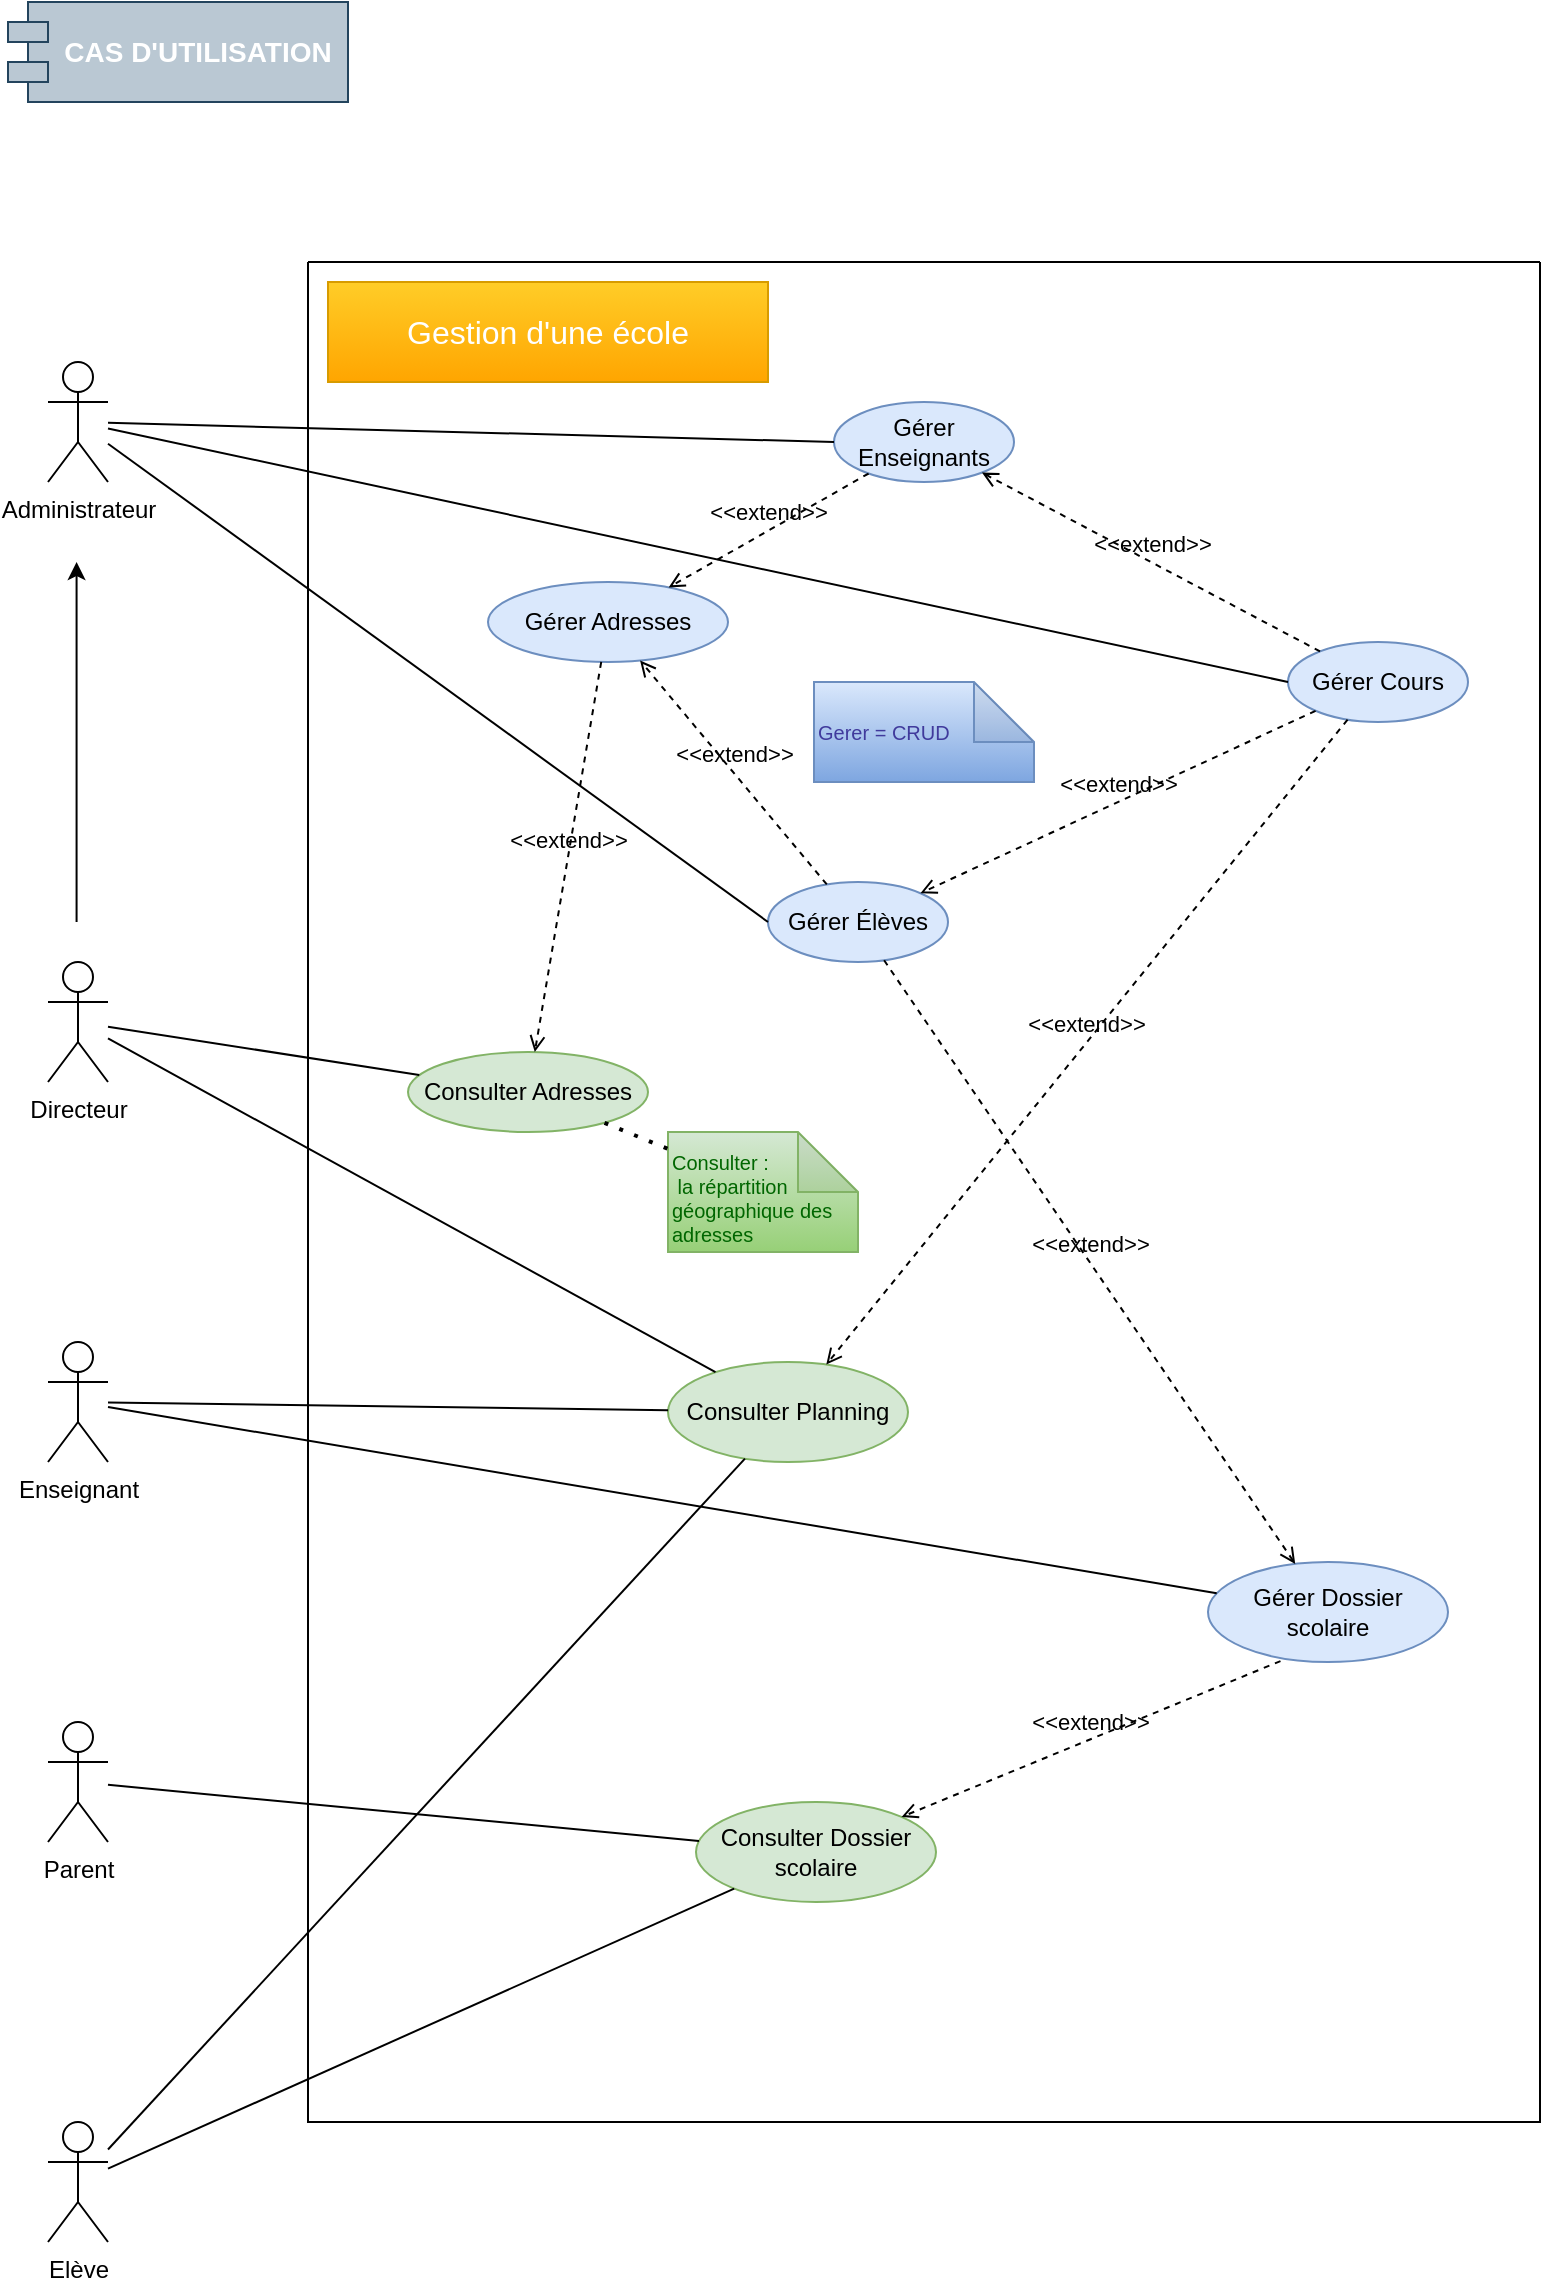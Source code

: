 <mxfile version="24.7.6">
  <diagram name="Page-1" id="xSsWnWOYuInUAKU0IP5L">
    <mxGraphModel dx="1049" dy="552" grid="1" gridSize="10" guides="1" tooltips="1" connect="1" arrows="1" fold="1" page="1" pageScale="1" pageWidth="827" pageHeight="1169" math="0" shadow="0">
      <root>
        <mxCell id="0" />
        <mxCell id="1" parent="0" />
        <mxCell id="7M7bJ6c1Jg54Ehi1CCmJ-1" value="Administrateur" style="shape=umlActor;verticalLabelPosition=bottom;verticalAlign=top;html=1;" parent="1" vertex="1">
          <mxGeometry x="30" y="190" width="30" height="60" as="geometry" />
        </mxCell>
        <mxCell id="7M7bJ6c1Jg54Ehi1CCmJ-2" value="&lt;div style=&quot;font-size: 14px;&quot;&gt;&lt;span style=&quot;background-color: initial;&quot;&gt;CAS D&#39;UTILISATION&lt;/span&gt;&lt;br&gt;&lt;/div&gt;" style="shape=module;align=left;spacingLeft=20;align=center;verticalAlign=middle;whiteSpace=wrap;html=1;fillColor=#bac8d3;strokeColor=#23445d;fontStyle=1;fontColor=#ffffff;fontSize=14;" parent="1" vertex="1">
          <mxGeometry x="10" y="10" width="170" height="50" as="geometry" />
        </mxCell>
        <mxCell id="LzV69qebvS1yH9auH7Qv-1" value="" style="swimlane;startSize=0;fontSize=13;" parent="1" vertex="1">
          <mxGeometry x="160" y="140" width="616" height="930" as="geometry" />
        </mxCell>
        <mxCell id="LzV69qebvS1yH9auH7Qv-2" value="&lt;font style=&quot;font-size: 16px;&quot;&gt;Gestion d&#39;une école&lt;/font&gt;" style="html=1;whiteSpace=wrap;fontSize=16;fillColor=#ffcd28;gradientColor=#ffa500;strokeColor=#d79b00;fontColor=#ffffff;" parent="LzV69qebvS1yH9auH7Qv-1" vertex="1">
          <mxGeometry x="10" y="10" width="220" height="50" as="geometry" />
        </mxCell>
        <mxCell id="LzV69qebvS1yH9auH7Qv-5" value="Gérer Élèves" style="ellipse;whiteSpace=wrap;html=1;fillColor=#dae8fc;strokeColor=#6c8ebf;" parent="LzV69qebvS1yH9auH7Qv-1" vertex="1">
          <mxGeometry x="230" y="310" width="90" height="40" as="geometry" />
        </mxCell>
        <mxCell id="LzV69qebvS1yH9auH7Qv-6" value="Gérer Enseignants" style="ellipse;whiteSpace=wrap;html=1;fillColor=#dae8fc;strokeColor=#6c8ebf;" parent="LzV69qebvS1yH9auH7Qv-1" vertex="1">
          <mxGeometry x="263" y="70" width="90" height="40" as="geometry" />
        </mxCell>
        <mxCell id="LzV69qebvS1yH9auH7Qv-7" value="Gérer Cours" style="ellipse;whiteSpace=wrap;html=1;fillColor=#dae8fc;strokeColor=#6c8ebf;" parent="LzV69qebvS1yH9auH7Qv-1" vertex="1">
          <mxGeometry x="490" y="190" width="90" height="40" as="geometry" />
        </mxCell>
        <mxCell id="LzV69qebvS1yH9auH7Qv-24" value="Consulter Planning" style="ellipse;whiteSpace=wrap;html=1;fillColor=#d5e8d4;strokeColor=#82b366;" parent="LzV69qebvS1yH9auH7Qv-1" vertex="1">
          <mxGeometry x="180" y="550" width="120" height="50" as="geometry" />
        </mxCell>
        <mxCell id="LzV69qebvS1yH9auH7Qv-28" value="Gérer Adresses" style="ellipse;whiteSpace=wrap;html=1;fillColor=#dae8fc;strokeColor=#6c8ebf;" parent="LzV69qebvS1yH9auH7Qv-1" vertex="1">
          <mxGeometry x="90" y="160" width="120" height="40" as="geometry" />
        </mxCell>
        <mxCell id="LzV69qebvS1yH9auH7Qv-33" value="Consulter Adresses" style="ellipse;whiteSpace=wrap;html=1;fillColor=#d5e8d4;strokeColor=#82b366;" parent="LzV69qebvS1yH9auH7Qv-1" vertex="1">
          <mxGeometry x="50" y="395" width="120" height="40" as="geometry" />
        </mxCell>
        <mxCell id="LzV69qebvS1yH9auH7Qv-43" value="Consulter :&lt;br&gt;&amp;nbsp;la répartition géographique des adresses" style="shape=note;whiteSpace=wrap;html=1;backgroundOutline=1;darkOpacity=0.05;fillColor=#d5e8d4;strokeColor=#82b366;fontSize=10;align=left;verticalAlign=bottom;gradientColor=#97d077;fontColor=#006600;" parent="LzV69qebvS1yH9auH7Qv-1" vertex="1">
          <mxGeometry x="180" y="435" width="95" height="60" as="geometry" />
        </mxCell>
        <mxCell id="LzV69qebvS1yH9auH7Qv-44" value="" style="endArrow=none;dashed=1;html=1;dashPattern=1 3;strokeWidth=2;rounded=0;entryX=0.026;entryY=0.158;entryDx=0;entryDy=0;entryPerimeter=0;" parent="LzV69qebvS1yH9auH7Qv-1" source="LzV69qebvS1yH9auH7Qv-33" target="LzV69qebvS1yH9auH7Qv-43" edge="1">
          <mxGeometry width="50" height="50" relative="1" as="geometry">
            <mxPoint x="130" y="330" as="sourcePoint" />
            <mxPoint x="180" y="280" as="targetPoint" />
          </mxGeometry>
        </mxCell>
        <mxCell id="LzV69qebvS1yH9auH7Qv-72" value="Gerer = CRUD" style="shape=note;whiteSpace=wrap;html=1;backgroundOutline=1;darkOpacity=0.05;fillColor=#dae8fc;strokeColor=#6c8ebf;fontSize=10;align=left;verticalAlign=middle;gradientColor=#7ea6e0;fontColor=#403a9c;" parent="LzV69qebvS1yH9auH7Qv-1" vertex="1">
          <mxGeometry x="253" y="210" width="110" height="50" as="geometry" />
        </mxCell>
        <mxCell id="CR2xmAWn75q8aSXCvhUn-5" value="Consulter Dossier scolaire" style="ellipse;whiteSpace=wrap;html=1;fillColor=#d5e8d4;strokeColor=#82b366;" vertex="1" parent="LzV69qebvS1yH9auH7Qv-1">
          <mxGeometry x="194" y="770" width="120" height="50" as="geometry" />
        </mxCell>
        <mxCell id="CR2xmAWn75q8aSXCvhUn-8" value="Gérer Dossier scolaire" style="ellipse;whiteSpace=wrap;html=1;fillColor=#dae8fc;strokeColor=#6c8ebf;" vertex="1" parent="LzV69qebvS1yH9auH7Qv-1">
          <mxGeometry x="450" y="650" width="120" height="50" as="geometry" />
        </mxCell>
        <mxCell id="CR2xmAWn75q8aSXCvhUn-10" value="&amp;lt;&amp;lt;extend&amp;gt;&amp;gt;" style="html=1;verticalAlign=bottom;labelBackgroundColor=none;endArrow=open;endFill=0;dashed=1;rounded=0;exitX=0.302;exitY=0.991;exitDx=0;exitDy=0;exitPerimeter=0;" edge="1" parent="LzV69qebvS1yH9auH7Qv-1" source="CR2xmAWn75q8aSXCvhUn-8" target="CR2xmAWn75q8aSXCvhUn-5">
          <mxGeometry width="160" relative="1" as="geometry">
            <mxPoint x="350" y="710" as="sourcePoint" />
            <mxPoint x="510" y="710" as="targetPoint" />
          </mxGeometry>
        </mxCell>
        <mxCell id="CR2xmAWn75q8aSXCvhUn-11" value="&amp;lt;&amp;lt;extend&amp;gt;&amp;gt;" style="html=1;verticalAlign=bottom;labelBackgroundColor=none;endArrow=open;endFill=0;dashed=1;rounded=0;" edge="1" parent="LzV69qebvS1yH9auH7Qv-1" source="LzV69qebvS1yH9auH7Qv-5" target="CR2xmAWn75q8aSXCvhUn-8">
          <mxGeometry width="160" relative="1" as="geometry">
            <mxPoint x="320" y="350" as="sourcePoint" />
            <mxPoint x="480" y="350" as="targetPoint" />
          </mxGeometry>
        </mxCell>
        <mxCell id="CR2xmAWn75q8aSXCvhUn-12" value="&amp;lt;&amp;lt;extend&amp;gt;&amp;gt;" style="html=1;verticalAlign=bottom;labelBackgroundColor=none;endArrow=open;endFill=0;dashed=1;rounded=0;" edge="1" parent="LzV69qebvS1yH9auH7Qv-1" source="LzV69qebvS1yH9auH7Qv-6" target="LzV69qebvS1yH9auH7Qv-28">
          <mxGeometry width="160" relative="1" as="geometry">
            <mxPoint x="160" y="260" as="sourcePoint" />
            <mxPoint x="320" y="260" as="targetPoint" />
          </mxGeometry>
        </mxCell>
        <mxCell id="CR2xmAWn75q8aSXCvhUn-13" value="&amp;lt;&amp;lt;extend&amp;gt;&amp;gt;" style="html=1;verticalAlign=bottom;labelBackgroundColor=none;endArrow=open;endFill=0;dashed=1;rounded=0;" edge="1" parent="LzV69qebvS1yH9auH7Qv-1" source="LzV69qebvS1yH9auH7Qv-7" target="LzV69qebvS1yH9auH7Qv-6">
          <mxGeometry width="160" relative="1" as="geometry">
            <mxPoint x="290" y="116" as="sourcePoint" />
            <mxPoint x="190" y="173" as="targetPoint" />
          </mxGeometry>
        </mxCell>
        <mxCell id="CR2xmAWn75q8aSXCvhUn-14" value="&amp;lt;&amp;lt;extend&amp;gt;&amp;gt;" style="html=1;verticalAlign=bottom;labelBackgroundColor=none;endArrow=open;endFill=0;dashed=1;rounded=0;" edge="1" parent="LzV69qebvS1yH9auH7Qv-1" source="LzV69qebvS1yH9auH7Qv-7" target="LzV69qebvS1yH9auH7Qv-5">
          <mxGeometry width="160" relative="1" as="geometry">
            <mxPoint x="480" y="230" as="sourcePoint" />
            <mxPoint x="380" y="287" as="targetPoint" />
          </mxGeometry>
        </mxCell>
        <mxCell id="CR2xmAWn75q8aSXCvhUn-15" value="&amp;lt;&amp;lt;extend&amp;gt;&amp;gt;" style="html=1;verticalAlign=bottom;labelBackgroundColor=none;endArrow=open;endFill=0;dashed=1;rounded=0;" edge="1" parent="LzV69qebvS1yH9auH7Qv-1" source="LzV69qebvS1yH9auH7Qv-5" target="LzV69qebvS1yH9auH7Qv-28">
          <mxGeometry width="160" relative="1" as="geometry">
            <mxPoint x="160" y="260" as="sourcePoint" />
            <mxPoint x="320" y="260" as="targetPoint" />
          </mxGeometry>
        </mxCell>
        <mxCell id="CR2xmAWn75q8aSXCvhUn-16" value="&amp;lt;&amp;lt;extend&amp;gt;&amp;gt;" style="html=1;verticalAlign=bottom;labelBackgroundColor=none;endArrow=open;endFill=0;dashed=1;rounded=0;" edge="1" parent="LzV69qebvS1yH9auH7Qv-1" source="LzV69qebvS1yH9auH7Qv-28" target="LzV69qebvS1yH9auH7Qv-33">
          <mxGeometry width="160" relative="1" as="geometry">
            <mxPoint x="190" y="301.5" as="sourcePoint" />
            <mxPoint x="90" y="358.5" as="targetPoint" />
          </mxGeometry>
        </mxCell>
        <mxCell id="CR2xmAWn75q8aSXCvhUn-17" value="&amp;lt;&amp;lt;extend&amp;gt;&amp;gt;" style="html=1;verticalAlign=bottom;labelBackgroundColor=none;endArrow=open;endFill=0;dashed=1;rounded=0;" edge="1" parent="LzV69qebvS1yH9auH7Qv-1" source="LzV69qebvS1yH9auH7Qv-7" target="LzV69qebvS1yH9auH7Qv-24">
          <mxGeometry width="160" relative="1" as="geometry">
            <mxPoint x="470" y="370" as="sourcePoint" />
            <mxPoint x="370" y="427" as="targetPoint" />
          </mxGeometry>
        </mxCell>
        <mxCell id="LzV69qebvS1yH9auH7Qv-10" value="" style="endArrow=none;html=1;rounded=0;entryX=0;entryY=0.5;entryDx=0;entryDy=0;" parent="1" source="7M7bJ6c1Jg54Ehi1CCmJ-1" target="LzV69qebvS1yH9auH7Qv-5" edge="1">
          <mxGeometry width="50" height="50" relative="1" as="geometry">
            <mxPoint x="308" y="130" as="sourcePoint" />
            <mxPoint x="358" y="180" as="targetPoint" />
          </mxGeometry>
        </mxCell>
        <mxCell id="LzV69qebvS1yH9auH7Qv-11" value="" style="endArrow=none;html=1;rounded=0;entryX=0;entryY=0.5;entryDx=0;entryDy=0;" parent="1" source="7M7bJ6c1Jg54Ehi1CCmJ-1" target="LzV69qebvS1yH9auH7Qv-7" edge="1">
          <mxGeometry width="50" height="50" relative="1" as="geometry">
            <mxPoint x="308" y="150" as="sourcePoint" />
            <mxPoint x="348" y="260" as="targetPoint" />
          </mxGeometry>
        </mxCell>
        <mxCell id="LzV69qebvS1yH9auH7Qv-14" value="" style="endArrow=none;html=1;rounded=0;exitX=0;exitY=0.5;exitDx=0;exitDy=0;" parent="1" source="LzV69qebvS1yH9auH7Qv-6" target="7M7bJ6c1Jg54Ehi1CCmJ-1" edge="1">
          <mxGeometry width="50" height="50" relative="1" as="geometry">
            <mxPoint x="498" y="270" as="sourcePoint" />
            <mxPoint x="358" y="220" as="targetPoint" />
          </mxGeometry>
        </mxCell>
        <mxCell id="LzV69qebvS1yH9auH7Qv-21" value="Elève" style="shape=umlActor;verticalLabelPosition=bottom;verticalAlign=top;html=1;" parent="1" vertex="1">
          <mxGeometry x="30" y="1070" width="30" height="60" as="geometry" />
        </mxCell>
        <mxCell id="LzV69qebvS1yH9auH7Qv-22" value="Enseignant" style="shape=umlActor;verticalLabelPosition=bottom;verticalAlign=top;html=1;" parent="1" vertex="1">
          <mxGeometry x="30" y="680" width="30" height="60" as="geometry" />
        </mxCell>
        <mxCell id="LzV69qebvS1yH9auH7Qv-26" value="" style="endArrow=none;html=1;rounded=0;" parent="1" source="LzV69qebvS1yH9auH7Qv-22" target="LzV69qebvS1yH9auH7Qv-24" edge="1">
          <mxGeometry width="50" height="50" relative="1" as="geometry">
            <mxPoint x="448" y="310" as="sourcePoint" />
            <mxPoint x="498" y="260" as="targetPoint" />
          </mxGeometry>
        </mxCell>
        <mxCell id="LzV69qebvS1yH9auH7Qv-27" value="" style="endArrow=none;html=1;rounded=0;" parent="1" source="LzV69qebvS1yH9auH7Qv-21" target="LzV69qebvS1yH9auH7Qv-24" edge="1">
          <mxGeometry width="50" height="50" relative="1" as="geometry">
            <mxPoint x="298" y="294" as="sourcePoint" />
            <mxPoint x="533" y="361" as="targetPoint" />
          </mxGeometry>
        </mxCell>
        <mxCell id="LzV69qebvS1yH9auH7Qv-61" style="edgeStyle=none;rounded=0;orthogonalLoop=1;jettySize=auto;html=1;" parent="1" edge="1">
          <mxGeometry relative="1" as="geometry">
            <mxPoint x="44.29" y="470" as="sourcePoint" />
            <mxPoint x="44.29" y="290" as="targetPoint" />
          </mxGeometry>
        </mxCell>
        <mxCell id="LzV69qebvS1yH9auH7Qv-47" value="Directeur" style="shape=umlActor;verticalLabelPosition=bottom;verticalAlign=top;html=1;" parent="1" vertex="1">
          <mxGeometry x="30" y="490" width="30" height="60" as="geometry" />
        </mxCell>
        <mxCell id="LzV69qebvS1yH9auH7Qv-66" value="" style="endArrow=none;html=1;rounded=0;" parent="1" source="LzV69qebvS1yH9auH7Qv-47" target="LzV69qebvS1yH9auH7Qv-33" edge="1">
          <mxGeometry width="50" height="50" relative="1" as="geometry">
            <mxPoint x="148" y="730" as="sourcePoint" />
            <mxPoint x="449" y="904" as="targetPoint" />
          </mxGeometry>
        </mxCell>
        <mxCell id="LzV69qebvS1yH9auH7Qv-67" value="" style="endArrow=none;html=1;rounded=0;" parent="1" source="LzV69qebvS1yH9auH7Qv-47" target="LzV69qebvS1yH9auH7Qv-24" edge="1">
          <mxGeometry width="50" height="50" relative="1" as="geometry">
            <mxPoint x="248" y="770" as="sourcePoint" />
            <mxPoint x="421" y="672" as="targetPoint" />
          </mxGeometry>
        </mxCell>
        <mxCell id="CR2xmAWn75q8aSXCvhUn-3" value="Parent" style="shape=umlActor;verticalLabelPosition=bottom;verticalAlign=top;html=1;" vertex="1" parent="1">
          <mxGeometry x="30" y="870" width="30" height="60" as="geometry" />
        </mxCell>
        <mxCell id="CR2xmAWn75q8aSXCvhUn-6" value="" style="endArrow=none;html=1;rounded=0;" edge="1" parent="1" source="LzV69qebvS1yH9auH7Qv-21" target="CR2xmAWn75q8aSXCvhUn-5">
          <mxGeometry width="50" height="50" relative="1" as="geometry">
            <mxPoint x="70" y="1097" as="sourcePoint" />
            <mxPoint x="394" y="818" as="targetPoint" />
          </mxGeometry>
        </mxCell>
        <mxCell id="CR2xmAWn75q8aSXCvhUn-7" value="" style="endArrow=none;html=1;rounded=0;" edge="1" parent="1" source="CR2xmAWn75q8aSXCvhUn-3" target="CR2xmAWn75q8aSXCvhUn-5">
          <mxGeometry width="50" height="50" relative="1" as="geometry">
            <mxPoint x="70" y="1104" as="sourcePoint" />
            <mxPoint x="382" y="973" as="targetPoint" />
          </mxGeometry>
        </mxCell>
        <mxCell id="CR2xmAWn75q8aSXCvhUn-9" value="" style="endArrow=none;html=1;rounded=0;" edge="1" parent="1" source="LzV69qebvS1yH9auH7Qv-22" target="CR2xmAWn75q8aSXCvhUn-8">
          <mxGeometry width="50" height="50" relative="1" as="geometry">
            <mxPoint x="70" y="723" as="sourcePoint" />
            <mxPoint x="366" y="784" as="targetPoint" />
          </mxGeometry>
        </mxCell>
      </root>
    </mxGraphModel>
  </diagram>
</mxfile>
